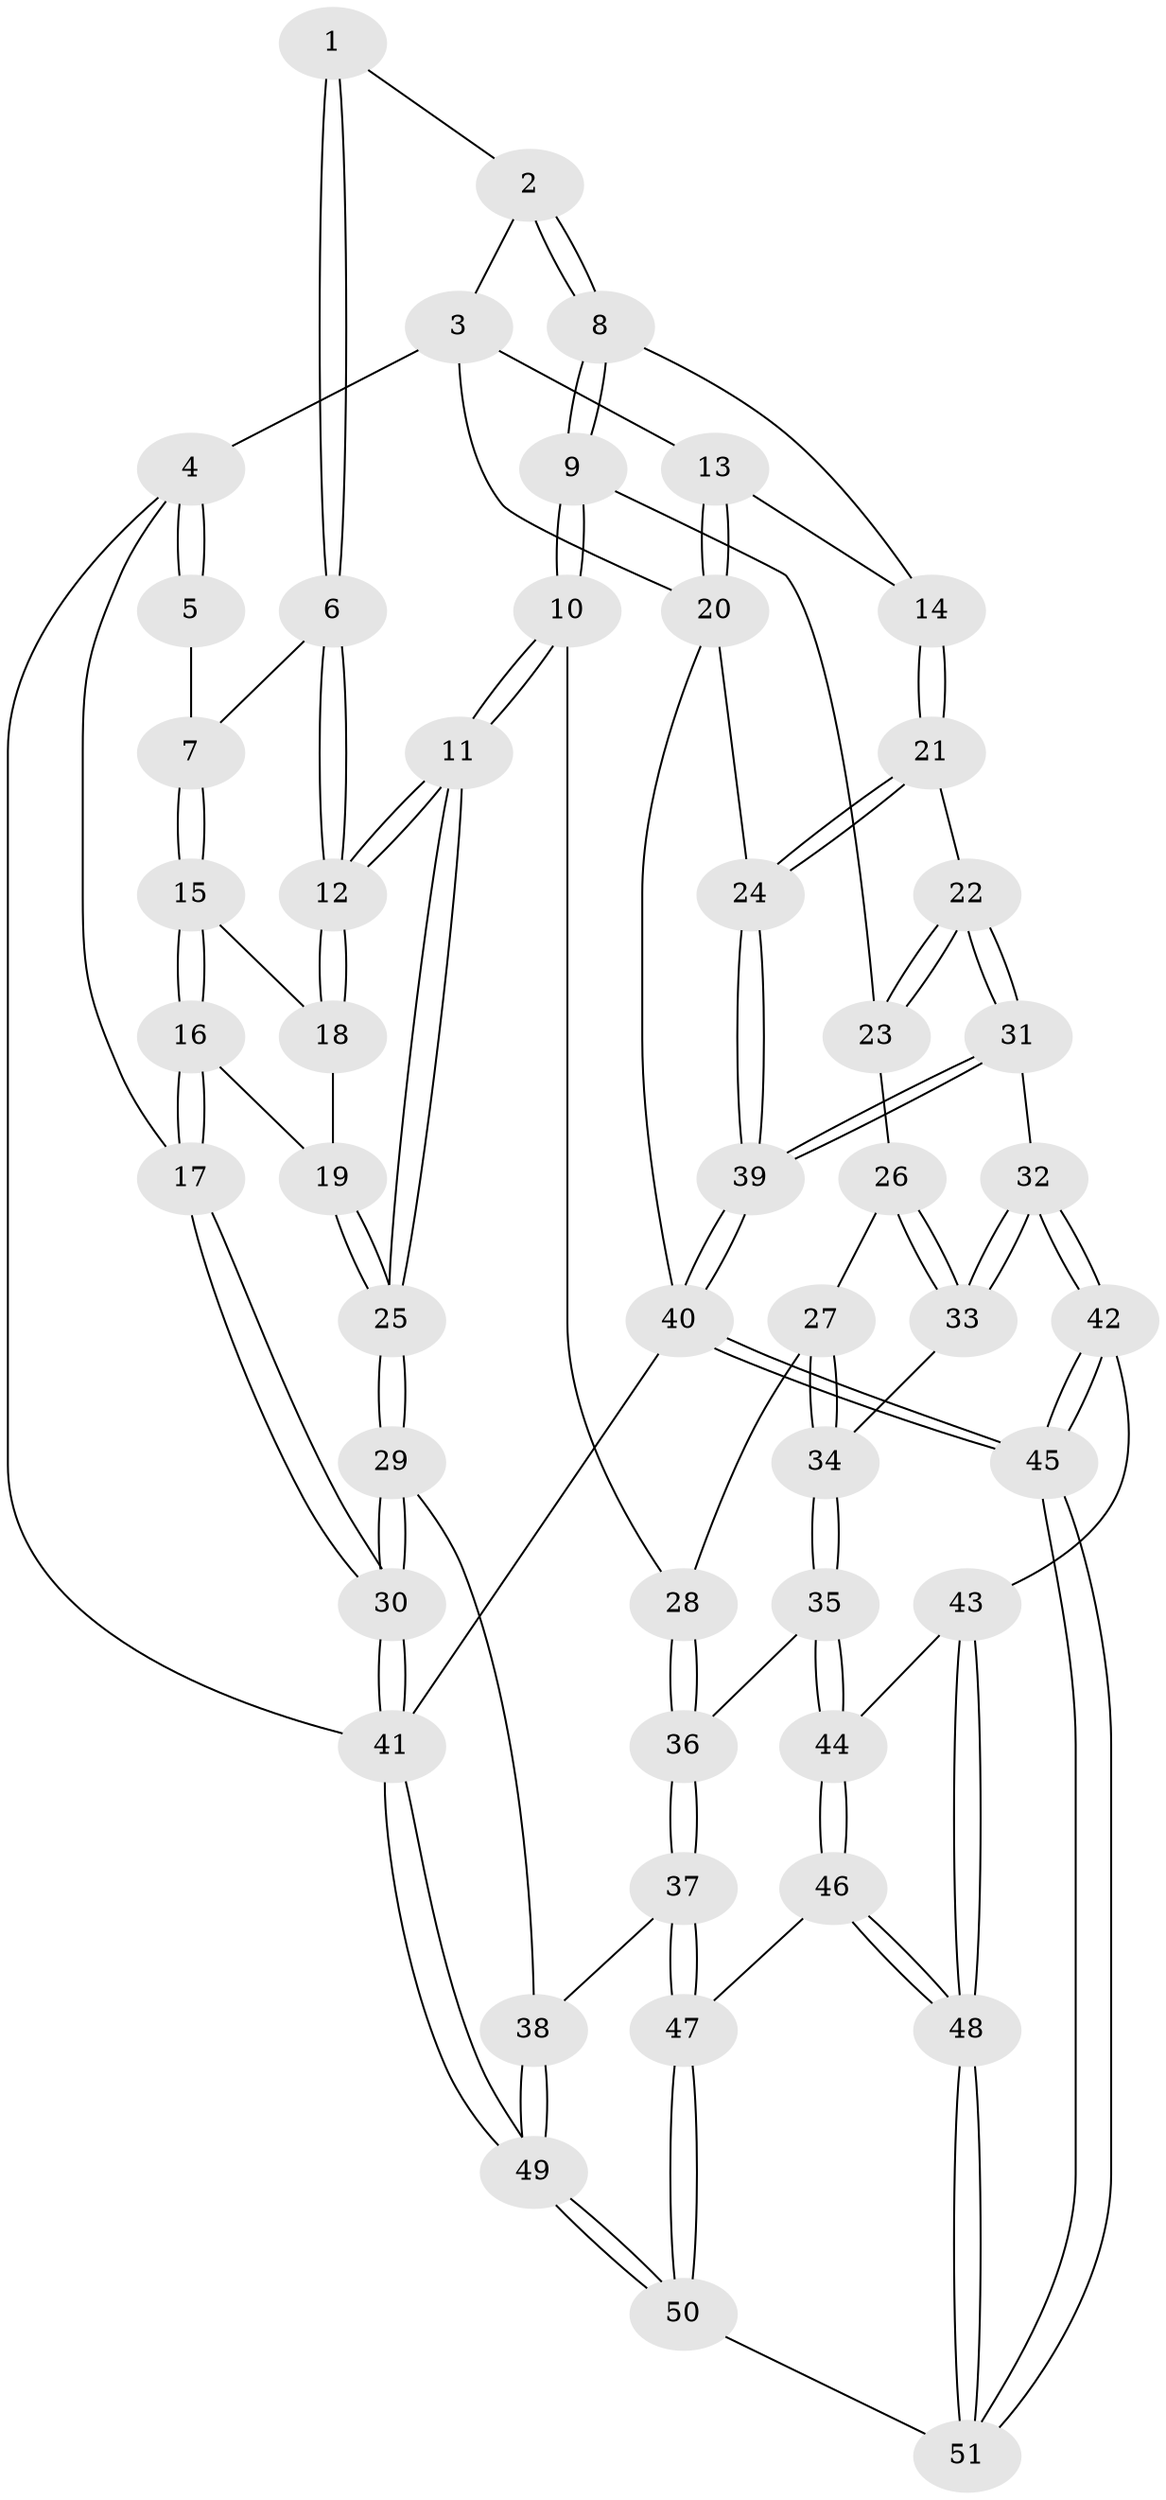 // coarse degree distribution, {4: 0.5769230769230769, 3: 0.38461538461538464, 2: 0.038461538461538464}
// Generated by graph-tools (version 1.1) at 2025/38/03/04/25 23:38:36]
// undirected, 51 vertices, 124 edges
graph export_dot {
  node [color=gray90,style=filled];
  1 [pos="+0.4719573631717228+0"];
  2 [pos="+0.5065667702123053+0"];
  3 [pos="+0.6462959358221493+0"];
  4 [pos="+0+0"];
  5 [pos="+0+0"];
  6 [pos="+0.18205777260908496+0.24784429404968122"];
  7 [pos="+0.138045623489305+0.24430671780366478"];
  8 [pos="+0.5280773452701782+0.29944859712555844"];
  9 [pos="+0.49101496650001836+0.3434246649990966"];
  10 [pos="+0.30908842597468716+0.4714914189546694"];
  11 [pos="+0.29830331278958805+0.47339076554327053"];
  12 [pos="+0.26914774343438536+0.4290576543543412"];
  13 [pos="+0.9173051643769234+0.24154635508081923"];
  14 [pos="+0.6379069915629707+0.3741930140893113"];
  15 [pos="+0.04482674927785329+0.2928967683060229"];
  16 [pos="+0+0.3346284803593076"];
  17 [pos="+0+0.3383933737049408"];
  18 [pos="+0.10937252977906839+0.3969164728916997"];
  19 [pos="+0.09181080916423438+0.47504230947360787"];
  20 [pos="+1+0.3577650016607408"];
  21 [pos="+0.7087635272581786+0.4858750197511261"];
  22 [pos="+0.6761525863438659+0.5888435441720227"];
  23 [pos="+0.5201216857890689+0.48911974998336905"];
  24 [pos="+1+0.44165659526931417"];
  25 [pos="+0.18867963144181996+0.6015578827863411"];
  26 [pos="+0.5171435347562366+0.5450753787399234"];
  27 [pos="+0.41950508745062987+0.566319626828583"];
  28 [pos="+0.40539682491385093+0.5585124613401078"];
  29 [pos="+0.1665526982415568+0.6551082152744574"];
  30 [pos="+0+0.7259631209446525"];
  31 [pos="+0.65874240628674+0.6707265923532619"];
  32 [pos="+0.6392633214233989+0.6868824822464714"];
  33 [pos="+0.6332583502947128+0.6865840347921985"];
  34 [pos="+0.5294579625103251+0.7060928265991698"];
  35 [pos="+0.45332862372902577+0.754566732173905"];
  36 [pos="+0.38407617031982594+0.7591890830849496"];
  37 [pos="+0.2806186667449852+0.7823206455294596"];
  38 [pos="+0.2575396109595279+0.7720220817435783"];
  39 [pos="+1+0.7316984088744206"];
  40 [pos="+1+1"];
  41 [pos="+0+1"];
  42 [pos="+0.6709912721047011+0.88140600273124"];
  43 [pos="+0.5343679929347785+0.8886497713271517"];
  44 [pos="+0.4893822922854174+0.8655391016315973"];
  45 [pos="+0.9279253603681461+1"];
  46 [pos="+0.440646063939754+0.9275353270554112"];
  47 [pos="+0.3290139488734721+0.9000289571403924"];
  48 [pos="+0.49254953245980976+1"];
  49 [pos="+0+1"];
  50 [pos="+0.29205266923051404+1"];
  51 [pos="+0.5372332398382741+1"];
  1 -- 2;
  1 -- 6;
  1 -- 6;
  2 -- 3;
  2 -- 8;
  2 -- 8;
  3 -- 4;
  3 -- 13;
  3 -- 20;
  4 -- 5;
  4 -- 5;
  4 -- 17;
  4 -- 41;
  5 -- 7;
  6 -- 7;
  6 -- 12;
  6 -- 12;
  7 -- 15;
  7 -- 15;
  8 -- 9;
  8 -- 9;
  8 -- 14;
  9 -- 10;
  9 -- 10;
  9 -- 23;
  10 -- 11;
  10 -- 11;
  10 -- 28;
  11 -- 12;
  11 -- 12;
  11 -- 25;
  11 -- 25;
  12 -- 18;
  12 -- 18;
  13 -- 14;
  13 -- 20;
  13 -- 20;
  14 -- 21;
  14 -- 21;
  15 -- 16;
  15 -- 16;
  15 -- 18;
  16 -- 17;
  16 -- 17;
  16 -- 19;
  17 -- 30;
  17 -- 30;
  18 -- 19;
  19 -- 25;
  19 -- 25;
  20 -- 24;
  20 -- 40;
  21 -- 22;
  21 -- 24;
  21 -- 24;
  22 -- 23;
  22 -- 23;
  22 -- 31;
  22 -- 31;
  23 -- 26;
  24 -- 39;
  24 -- 39;
  25 -- 29;
  25 -- 29;
  26 -- 27;
  26 -- 33;
  26 -- 33;
  27 -- 28;
  27 -- 34;
  27 -- 34;
  28 -- 36;
  28 -- 36;
  29 -- 30;
  29 -- 30;
  29 -- 38;
  30 -- 41;
  30 -- 41;
  31 -- 32;
  31 -- 39;
  31 -- 39;
  32 -- 33;
  32 -- 33;
  32 -- 42;
  32 -- 42;
  33 -- 34;
  34 -- 35;
  34 -- 35;
  35 -- 36;
  35 -- 44;
  35 -- 44;
  36 -- 37;
  36 -- 37;
  37 -- 38;
  37 -- 47;
  37 -- 47;
  38 -- 49;
  38 -- 49;
  39 -- 40;
  39 -- 40;
  40 -- 45;
  40 -- 45;
  40 -- 41;
  41 -- 49;
  41 -- 49;
  42 -- 43;
  42 -- 45;
  42 -- 45;
  43 -- 44;
  43 -- 48;
  43 -- 48;
  44 -- 46;
  44 -- 46;
  45 -- 51;
  45 -- 51;
  46 -- 47;
  46 -- 48;
  46 -- 48;
  47 -- 50;
  47 -- 50;
  48 -- 51;
  48 -- 51;
  49 -- 50;
  49 -- 50;
  50 -- 51;
}
